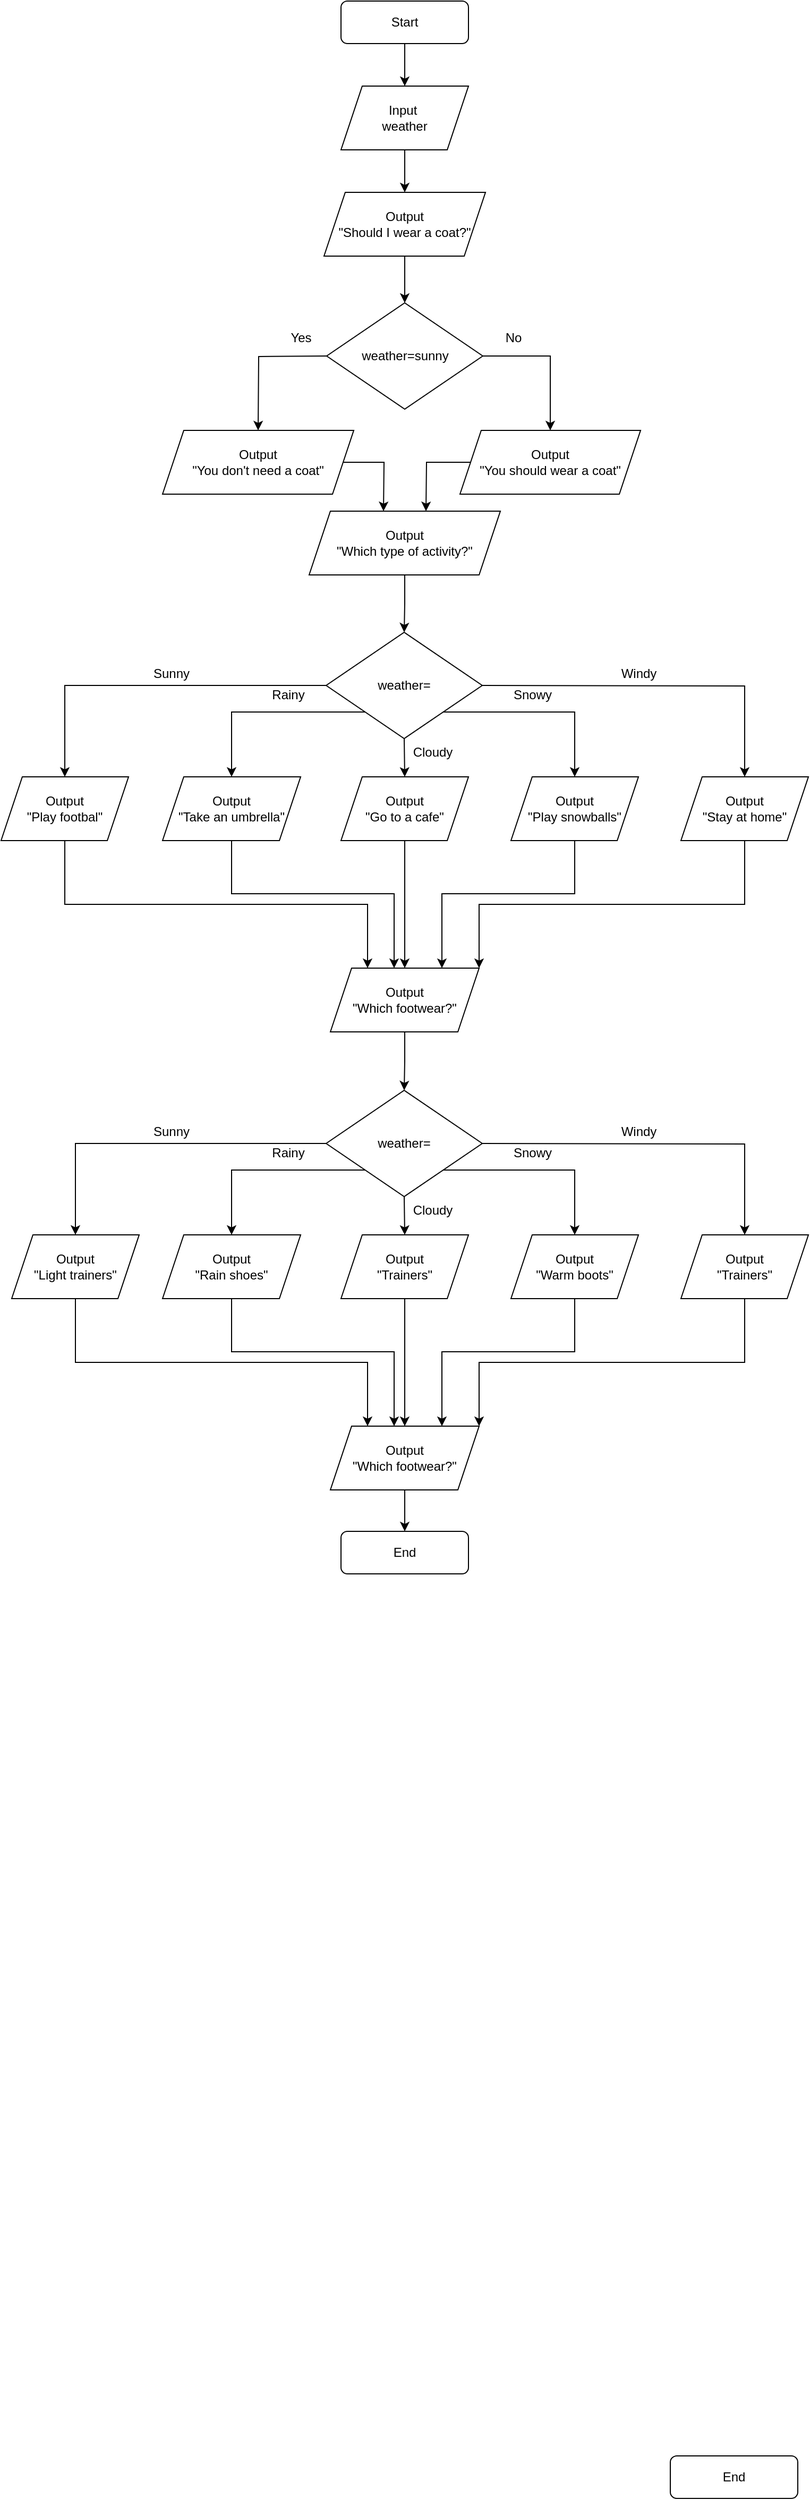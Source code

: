 <mxfile version="22.0.3" type="device">
  <diagram id="C5RBs43oDa-KdzZeNtuy" name="Page-1">
    <mxGraphModel dx="944" dy="2995" grid="1" gridSize="10" guides="1" tooltips="1" connect="1" arrows="1" fold="1" page="1" pageScale="1" pageWidth="827" pageHeight="1169" math="0" shadow="0">
      <root>
        <mxCell id="WIyWlLk6GJQsqaUBKTNV-0" />
        <mxCell id="WIyWlLk6GJQsqaUBKTNV-1" parent="WIyWlLk6GJQsqaUBKTNV-0" />
        <mxCell id="BM7-LysXDaabkNMuNMAa-3" style="edgeStyle=orthogonalEdgeStyle;rounded=0;orthogonalLoop=1;jettySize=auto;html=1;exitX=0.5;exitY=1;exitDx=0;exitDy=0;entryX=0.5;entryY=0;entryDx=0;entryDy=0;" edge="1" parent="WIyWlLk6GJQsqaUBKTNV-1" source="WIyWlLk6GJQsqaUBKTNV-3" target="BM7-LysXDaabkNMuNMAa-0">
          <mxGeometry relative="1" as="geometry" />
        </mxCell>
        <mxCell id="WIyWlLk6GJQsqaUBKTNV-3" value="Start" style="rounded=1;whiteSpace=wrap;html=1;fontSize=12;glass=0;strokeWidth=1;shadow=0;" parent="WIyWlLk6GJQsqaUBKTNV-1" vertex="1">
          <mxGeometry x="340" y="-1810" width="120" height="40" as="geometry" />
        </mxCell>
        <mxCell id="WIyWlLk6GJQsqaUBKTNV-11" value="End" style="rounded=1;whiteSpace=wrap;html=1;fontSize=12;glass=0;strokeWidth=1;shadow=0;" parent="WIyWlLk6GJQsqaUBKTNV-1" vertex="1">
          <mxGeometry x="650" y="500" width="120" height="40" as="geometry" />
        </mxCell>
        <mxCell id="BM7-LysXDaabkNMuNMAa-22" style="edgeStyle=orthogonalEdgeStyle;rounded=0;orthogonalLoop=1;jettySize=auto;html=1;exitX=0.5;exitY=1;exitDx=0;exitDy=0;entryX=0.5;entryY=0;entryDx=0;entryDy=0;" edge="1" parent="WIyWlLk6GJQsqaUBKTNV-1" source="BM7-LysXDaabkNMuNMAa-0" target="BM7-LysXDaabkNMuNMAa-21">
          <mxGeometry relative="1" as="geometry" />
        </mxCell>
        <mxCell id="BM7-LysXDaabkNMuNMAa-0" value="Input&amp;nbsp;&lt;br&gt;weather" style="shape=parallelogram;perimeter=parallelogramPerimeter;whiteSpace=wrap;html=1;fixedSize=1;" vertex="1" parent="WIyWlLk6GJQsqaUBKTNV-1">
          <mxGeometry x="340" y="-1730" width="120" height="60" as="geometry" />
        </mxCell>
        <mxCell id="BM7-LysXDaabkNMuNMAa-16" style="edgeStyle=orthogonalEdgeStyle;rounded=0;orthogonalLoop=1;jettySize=auto;html=1;exitX=0;exitY=0.5;exitDx=0;exitDy=0;entryX=0.5;entryY=0;entryDx=0;entryDy=0;" edge="1" parent="WIyWlLk6GJQsqaUBKTNV-1">
          <mxGeometry relative="1" as="geometry">
            <mxPoint x="326.5" y="-1476" as="sourcePoint" />
            <mxPoint x="262" y="-1406" as="targetPoint" />
          </mxGeometry>
        </mxCell>
        <mxCell id="BM7-LysXDaabkNMuNMAa-17" style="edgeStyle=orthogonalEdgeStyle;rounded=0;orthogonalLoop=1;jettySize=auto;html=1;exitX=1;exitY=0.5;exitDx=0;exitDy=0;entryX=0.5;entryY=0;entryDx=0;entryDy=0;" edge="1" parent="WIyWlLk6GJQsqaUBKTNV-1" target="BM7-LysXDaabkNMuNMAa-10">
          <mxGeometry relative="1" as="geometry">
            <mxPoint x="473.5" y="-1476" as="sourcePoint" />
            <Array as="points">
              <mxPoint x="537" y="-1476" />
            </Array>
          </mxGeometry>
        </mxCell>
        <mxCell id="BM7-LysXDaabkNMuNMAa-4" value="weather=sunny&lt;br&gt;" style="rhombus;whiteSpace=wrap;html=1;" vertex="1" parent="WIyWlLk6GJQsqaUBKTNV-1">
          <mxGeometry x="326.5" y="-1526" width="147" height="100" as="geometry" />
        </mxCell>
        <mxCell id="BM7-LysXDaabkNMuNMAa-36" style="edgeStyle=orthogonalEdgeStyle;rounded=0;orthogonalLoop=1;jettySize=auto;html=1;exitX=1;exitY=0.5;exitDx=0;exitDy=0;" edge="1" parent="WIyWlLk6GJQsqaUBKTNV-1" source="BM7-LysXDaabkNMuNMAa-9">
          <mxGeometry relative="1" as="geometry">
            <mxPoint x="380" y="-1330" as="targetPoint" />
          </mxGeometry>
        </mxCell>
        <mxCell id="BM7-LysXDaabkNMuNMAa-9" value="Output&lt;br&gt;&quot;You don&#39;t need a coat&quot;" style="shape=parallelogram;perimeter=parallelogramPerimeter;whiteSpace=wrap;html=1;fixedSize=1;" vertex="1" parent="WIyWlLk6GJQsqaUBKTNV-1">
          <mxGeometry x="172" y="-1406" width="180" height="60" as="geometry" />
        </mxCell>
        <mxCell id="BM7-LysXDaabkNMuNMAa-35" style="edgeStyle=orthogonalEdgeStyle;rounded=0;orthogonalLoop=1;jettySize=auto;html=1;exitX=0;exitY=0.5;exitDx=0;exitDy=0;" edge="1" parent="WIyWlLk6GJQsqaUBKTNV-1" source="BM7-LysXDaabkNMuNMAa-10">
          <mxGeometry relative="1" as="geometry">
            <mxPoint x="420" y="-1330" as="targetPoint" />
          </mxGeometry>
        </mxCell>
        <mxCell id="BM7-LysXDaabkNMuNMAa-10" value="Output&lt;br&gt;&quot;You should wear a coat&quot;" style="shape=parallelogram;perimeter=parallelogramPerimeter;whiteSpace=wrap;html=1;fixedSize=1;" vertex="1" parent="WIyWlLk6GJQsqaUBKTNV-1">
          <mxGeometry x="452" y="-1406" width="170" height="60" as="geometry" />
        </mxCell>
        <mxCell id="BM7-LysXDaabkNMuNMAa-12" value="Yes" style="text;html=1;align=center;verticalAlign=middle;resizable=0;points=[];autosize=1;strokeColor=none;fillColor=none;" vertex="1" parent="WIyWlLk6GJQsqaUBKTNV-1">
          <mxGeometry x="282" y="-1508" width="40" height="30" as="geometry" />
        </mxCell>
        <mxCell id="BM7-LysXDaabkNMuNMAa-18" value="No" style="text;html=1;align=center;verticalAlign=middle;resizable=0;points=[];autosize=1;strokeColor=none;fillColor=none;" vertex="1" parent="WIyWlLk6GJQsqaUBKTNV-1">
          <mxGeometry x="482" y="-1508" width="40" height="30" as="geometry" />
        </mxCell>
        <mxCell id="BM7-LysXDaabkNMuNMAa-32" style="edgeStyle=orthogonalEdgeStyle;rounded=0;orthogonalLoop=1;jettySize=auto;html=1;exitX=1;exitY=0.5;exitDx=0;exitDy=0;entryX=0.5;entryY=0;entryDx=0;entryDy=0;" edge="1" parent="WIyWlLk6GJQsqaUBKTNV-1" target="BM7-LysXDaabkNMuNMAa-43">
          <mxGeometry relative="1" as="geometry">
            <mxPoint x="720" y="-1090" as="targetPoint" />
            <mxPoint x="473" y="-1166" as="sourcePoint" />
          </mxGeometry>
        </mxCell>
        <mxCell id="BM7-LysXDaabkNMuNMAa-46" style="edgeStyle=orthogonalEdgeStyle;rounded=0;orthogonalLoop=1;jettySize=auto;html=1;exitX=0;exitY=0.5;exitDx=0;exitDy=0;" edge="1" parent="WIyWlLk6GJQsqaUBKTNV-1" source="BM7-LysXDaabkNMuNMAa-19" target="BM7-LysXDaabkNMuNMAa-40">
          <mxGeometry relative="1" as="geometry" />
        </mxCell>
        <mxCell id="BM7-LysXDaabkNMuNMAa-47" style="edgeStyle=orthogonalEdgeStyle;rounded=0;orthogonalLoop=1;jettySize=auto;html=1;exitX=0;exitY=1;exitDx=0;exitDy=0;entryX=0.5;entryY=0;entryDx=0;entryDy=0;" edge="1" parent="WIyWlLk6GJQsqaUBKTNV-1" source="BM7-LysXDaabkNMuNMAa-19" target="BM7-LysXDaabkNMuNMAa-41">
          <mxGeometry relative="1" as="geometry" />
        </mxCell>
        <mxCell id="BM7-LysXDaabkNMuNMAa-48" style="edgeStyle=orthogonalEdgeStyle;rounded=0;orthogonalLoop=1;jettySize=auto;html=1;exitX=1;exitY=1;exitDx=0;exitDy=0;entryX=0.5;entryY=0;entryDx=0;entryDy=0;" edge="1" parent="WIyWlLk6GJQsqaUBKTNV-1" source="BM7-LysXDaabkNMuNMAa-19" target="BM7-LysXDaabkNMuNMAa-42">
          <mxGeometry relative="1" as="geometry" />
        </mxCell>
        <mxCell id="BM7-LysXDaabkNMuNMAa-49" style="edgeStyle=orthogonalEdgeStyle;rounded=0;orthogonalLoop=1;jettySize=auto;html=1;exitX=0.5;exitY=1;exitDx=0;exitDy=0;" edge="1" parent="WIyWlLk6GJQsqaUBKTNV-1" source="BM7-LysXDaabkNMuNMAa-19">
          <mxGeometry relative="1" as="geometry">
            <mxPoint x="400" y="-1080" as="targetPoint" />
          </mxGeometry>
        </mxCell>
        <mxCell id="BM7-LysXDaabkNMuNMAa-19" value="weather=" style="rhombus;whiteSpace=wrap;html=1;" vertex="1" parent="WIyWlLk6GJQsqaUBKTNV-1">
          <mxGeometry x="326" y="-1216" width="147" height="100" as="geometry" />
        </mxCell>
        <mxCell id="BM7-LysXDaabkNMuNMAa-23" style="edgeStyle=orthogonalEdgeStyle;rounded=0;orthogonalLoop=1;jettySize=auto;html=1;exitX=0.5;exitY=1;exitDx=0;exitDy=0;entryX=0.5;entryY=0;entryDx=0;entryDy=0;" edge="1" parent="WIyWlLk6GJQsqaUBKTNV-1" source="BM7-LysXDaabkNMuNMAa-21" target="BM7-LysXDaabkNMuNMAa-4">
          <mxGeometry relative="1" as="geometry" />
        </mxCell>
        <mxCell id="BM7-LysXDaabkNMuNMAa-21" value="Output&lt;br&gt;&quot;Should I wear a coat?&quot;" style="shape=parallelogram;perimeter=parallelogramPerimeter;whiteSpace=wrap;html=1;fixedSize=1;" vertex="1" parent="WIyWlLk6GJQsqaUBKTNV-1">
          <mxGeometry x="324" y="-1630" width="152" height="60" as="geometry" />
        </mxCell>
        <mxCell id="BM7-LysXDaabkNMuNMAa-26" style="edgeStyle=orthogonalEdgeStyle;rounded=0;orthogonalLoop=1;jettySize=auto;html=1;exitX=0.5;exitY=1;exitDx=0;exitDy=0;entryX=0.5;entryY=0;entryDx=0;entryDy=0;" edge="1" parent="WIyWlLk6GJQsqaUBKTNV-1" source="BM7-LysXDaabkNMuNMAa-24" target="BM7-LysXDaabkNMuNMAa-19">
          <mxGeometry relative="1" as="geometry" />
        </mxCell>
        <mxCell id="BM7-LysXDaabkNMuNMAa-24" value="Output&lt;br&gt;&quot;Which type of activity?&quot;" style="shape=parallelogram;perimeter=parallelogramPerimeter;whiteSpace=wrap;html=1;fixedSize=1;" vertex="1" parent="WIyWlLk6GJQsqaUBKTNV-1">
          <mxGeometry x="310" y="-1330" width="180" height="60" as="geometry" />
        </mxCell>
        <mxCell id="BM7-LysXDaabkNMuNMAa-37" value="Sunny" style="text;html=1;align=center;verticalAlign=middle;resizable=0;points=[];autosize=1;strokeColor=none;fillColor=none;" vertex="1" parent="WIyWlLk6GJQsqaUBKTNV-1">
          <mxGeometry x="150" y="-1192" width="60" height="30" as="geometry" />
        </mxCell>
        <mxCell id="BM7-LysXDaabkNMuNMAa-59" style="edgeStyle=orthogonalEdgeStyle;rounded=0;orthogonalLoop=1;jettySize=auto;html=1;exitX=0.5;exitY=1;exitDx=0;exitDy=0;entryX=0.25;entryY=0;entryDx=0;entryDy=0;" edge="1" parent="WIyWlLk6GJQsqaUBKTNV-1" source="BM7-LysXDaabkNMuNMAa-40" target="BM7-LysXDaabkNMuNMAa-56">
          <mxGeometry relative="1" as="geometry" />
        </mxCell>
        <mxCell id="BM7-LysXDaabkNMuNMAa-40" value="Output&lt;br&gt;&quot;Play footbal&quot;" style="shape=parallelogram;perimeter=parallelogramPerimeter;whiteSpace=wrap;html=1;fixedSize=1;" vertex="1" parent="WIyWlLk6GJQsqaUBKTNV-1">
          <mxGeometry x="20" y="-1080" width="120" height="60" as="geometry" />
        </mxCell>
        <mxCell id="BM7-LysXDaabkNMuNMAa-58" value="" style="edgeStyle=orthogonalEdgeStyle;rounded=0;orthogonalLoop=1;jettySize=auto;html=1;" edge="1" parent="WIyWlLk6GJQsqaUBKTNV-1" source="BM7-LysXDaabkNMuNMAa-41" target="BM7-LysXDaabkNMuNMAa-56">
          <mxGeometry relative="1" as="geometry">
            <Array as="points">
              <mxPoint x="237" y="-970" />
              <mxPoint x="390" y="-970" />
            </Array>
          </mxGeometry>
        </mxCell>
        <mxCell id="BM7-LysXDaabkNMuNMAa-41" value="Output&lt;br&gt;&quot;Take an umbrella&quot;" style="shape=parallelogram;perimeter=parallelogramPerimeter;whiteSpace=wrap;html=1;fixedSize=1;" vertex="1" parent="WIyWlLk6GJQsqaUBKTNV-1">
          <mxGeometry x="172" y="-1080" width="130" height="60" as="geometry" />
        </mxCell>
        <mxCell id="BM7-LysXDaabkNMuNMAa-64" style="edgeStyle=orthogonalEdgeStyle;rounded=0;orthogonalLoop=1;jettySize=auto;html=1;exitX=0.5;exitY=1;exitDx=0;exitDy=0;entryX=0.75;entryY=0;entryDx=0;entryDy=0;" edge="1" parent="WIyWlLk6GJQsqaUBKTNV-1" source="BM7-LysXDaabkNMuNMAa-42" target="BM7-LysXDaabkNMuNMAa-56">
          <mxGeometry relative="1" as="geometry">
            <mxPoint x="440" y="-920" as="targetPoint" />
            <Array as="points">
              <mxPoint x="560" y="-970" />
              <mxPoint x="435" y="-970" />
            </Array>
          </mxGeometry>
        </mxCell>
        <mxCell id="BM7-LysXDaabkNMuNMAa-42" value="Output&lt;br&gt;&quot;Play snowballs&quot;" style="shape=parallelogram;perimeter=parallelogramPerimeter;whiteSpace=wrap;html=1;fixedSize=1;" vertex="1" parent="WIyWlLk6GJQsqaUBKTNV-1">
          <mxGeometry x="500" y="-1080" width="120" height="60" as="geometry" />
        </mxCell>
        <mxCell id="BM7-LysXDaabkNMuNMAa-63" style="edgeStyle=orthogonalEdgeStyle;rounded=0;orthogonalLoop=1;jettySize=auto;html=1;exitX=0.5;exitY=1;exitDx=0;exitDy=0;entryX=1;entryY=0;entryDx=0;entryDy=0;" edge="1" parent="WIyWlLk6GJQsqaUBKTNV-1" source="BM7-LysXDaabkNMuNMAa-43" target="BM7-LysXDaabkNMuNMAa-56">
          <mxGeometry relative="1" as="geometry" />
        </mxCell>
        <mxCell id="BM7-LysXDaabkNMuNMAa-43" value="Output&lt;br&gt;&quot;Stay at home&quot;" style="shape=parallelogram;perimeter=parallelogramPerimeter;whiteSpace=wrap;html=1;fixedSize=1;" vertex="1" parent="WIyWlLk6GJQsqaUBKTNV-1">
          <mxGeometry x="660" y="-1080" width="120" height="60" as="geometry" />
        </mxCell>
        <mxCell id="BM7-LysXDaabkNMuNMAa-60" style="edgeStyle=orthogonalEdgeStyle;rounded=0;orthogonalLoop=1;jettySize=auto;html=1;exitX=0.5;exitY=1;exitDx=0;exitDy=0;entryX=0.5;entryY=0;entryDx=0;entryDy=0;" edge="1" parent="WIyWlLk6GJQsqaUBKTNV-1" source="BM7-LysXDaabkNMuNMAa-50" target="BM7-LysXDaabkNMuNMAa-56">
          <mxGeometry relative="1" as="geometry" />
        </mxCell>
        <mxCell id="BM7-LysXDaabkNMuNMAa-50" value="Output&lt;br&gt;&quot;Go to a cafe&quot;" style="shape=parallelogram;perimeter=parallelogramPerimeter;whiteSpace=wrap;html=1;fixedSize=1;" vertex="1" parent="WIyWlLk6GJQsqaUBKTNV-1">
          <mxGeometry x="340" y="-1080" width="120" height="60" as="geometry" />
        </mxCell>
        <mxCell id="BM7-LysXDaabkNMuNMAa-51" value="Cloudy" style="text;html=1;align=center;verticalAlign=middle;resizable=0;points=[];autosize=1;strokeColor=none;fillColor=none;" vertex="1" parent="WIyWlLk6GJQsqaUBKTNV-1">
          <mxGeometry x="396" y="-1118" width="60" height="30" as="geometry" />
        </mxCell>
        <mxCell id="BM7-LysXDaabkNMuNMAa-52" value="Rainy" style="text;html=1;align=center;verticalAlign=middle;resizable=0;points=[];autosize=1;strokeColor=none;fillColor=none;" vertex="1" parent="WIyWlLk6GJQsqaUBKTNV-1">
          <mxGeometry x="265" y="-1172" width="50" height="30" as="geometry" />
        </mxCell>
        <mxCell id="BM7-LysXDaabkNMuNMAa-53" value="Snowy" style="text;html=1;align=center;verticalAlign=middle;resizable=0;points=[];autosize=1;strokeColor=none;fillColor=none;" vertex="1" parent="WIyWlLk6GJQsqaUBKTNV-1">
          <mxGeometry x="490" y="-1172" width="60" height="30" as="geometry" />
        </mxCell>
        <mxCell id="BM7-LysXDaabkNMuNMAa-55" value="Windy" style="text;html=1;align=center;verticalAlign=middle;resizable=0;points=[];autosize=1;strokeColor=none;fillColor=none;" vertex="1" parent="WIyWlLk6GJQsqaUBKTNV-1">
          <mxGeometry x="590" y="-1192" width="60" height="30" as="geometry" />
        </mxCell>
        <mxCell id="BM7-LysXDaabkNMuNMAa-108" style="edgeStyle=orthogonalEdgeStyle;rounded=0;orthogonalLoop=1;jettySize=auto;html=1;exitX=0.5;exitY=1;exitDx=0;exitDy=0;entryX=0.5;entryY=0;entryDx=0;entryDy=0;" edge="1" parent="WIyWlLk6GJQsqaUBKTNV-1" source="BM7-LysXDaabkNMuNMAa-56" target="BM7-LysXDaabkNMuNMAa-90">
          <mxGeometry relative="1" as="geometry" />
        </mxCell>
        <mxCell id="BM7-LysXDaabkNMuNMAa-56" value="Output&lt;br&gt;&quot;Which footwear?&quot;" style="shape=parallelogram;perimeter=parallelogramPerimeter;whiteSpace=wrap;html=1;fixedSize=1;" vertex="1" parent="WIyWlLk6GJQsqaUBKTNV-1">
          <mxGeometry x="330" y="-900" width="140" height="60" as="geometry" />
        </mxCell>
        <mxCell id="BM7-LysXDaabkNMuNMAa-85" style="edgeStyle=orthogonalEdgeStyle;rounded=0;orthogonalLoop=1;jettySize=auto;html=1;exitX=1;exitY=0.5;exitDx=0;exitDy=0;entryX=0.5;entryY=0;entryDx=0;entryDy=0;" edge="1" parent="WIyWlLk6GJQsqaUBKTNV-1" target="BM7-LysXDaabkNMuNMAa-100">
          <mxGeometry relative="1" as="geometry">
            <mxPoint x="720" y="-659" as="targetPoint" />
            <mxPoint x="473" y="-735" as="sourcePoint" />
          </mxGeometry>
        </mxCell>
        <mxCell id="BM7-LysXDaabkNMuNMAa-87" style="edgeStyle=orthogonalEdgeStyle;rounded=0;orthogonalLoop=1;jettySize=auto;html=1;exitX=0;exitY=1;exitDx=0;exitDy=0;entryX=0.5;entryY=0;entryDx=0;entryDy=0;" edge="1" parent="WIyWlLk6GJQsqaUBKTNV-1" source="BM7-LysXDaabkNMuNMAa-90" target="BM7-LysXDaabkNMuNMAa-96">
          <mxGeometry relative="1" as="geometry" />
        </mxCell>
        <mxCell id="BM7-LysXDaabkNMuNMAa-88" style="edgeStyle=orthogonalEdgeStyle;rounded=0;orthogonalLoop=1;jettySize=auto;html=1;exitX=1;exitY=1;exitDx=0;exitDy=0;entryX=0.5;entryY=0;entryDx=0;entryDy=0;" edge="1" parent="WIyWlLk6GJQsqaUBKTNV-1" source="BM7-LysXDaabkNMuNMAa-90" target="BM7-LysXDaabkNMuNMAa-98">
          <mxGeometry relative="1" as="geometry" />
        </mxCell>
        <mxCell id="BM7-LysXDaabkNMuNMAa-89" style="edgeStyle=orthogonalEdgeStyle;rounded=0;orthogonalLoop=1;jettySize=auto;html=1;exitX=0.5;exitY=1;exitDx=0;exitDy=0;" edge="1" parent="WIyWlLk6GJQsqaUBKTNV-1" source="BM7-LysXDaabkNMuNMAa-90">
          <mxGeometry relative="1" as="geometry">
            <mxPoint x="400" y="-649" as="targetPoint" />
          </mxGeometry>
        </mxCell>
        <mxCell id="BM7-LysXDaabkNMuNMAa-109" style="edgeStyle=orthogonalEdgeStyle;rounded=0;orthogonalLoop=1;jettySize=auto;html=1;exitX=0;exitY=0.5;exitDx=0;exitDy=0;entryX=0.5;entryY=0;entryDx=0;entryDy=0;" edge="1" parent="WIyWlLk6GJQsqaUBKTNV-1" source="BM7-LysXDaabkNMuNMAa-90" target="BM7-LysXDaabkNMuNMAa-94">
          <mxGeometry relative="1" as="geometry" />
        </mxCell>
        <mxCell id="BM7-LysXDaabkNMuNMAa-90" value="weather=" style="rhombus;whiteSpace=wrap;html=1;" vertex="1" parent="WIyWlLk6GJQsqaUBKTNV-1">
          <mxGeometry x="326" y="-785" width="147" height="100" as="geometry" />
        </mxCell>
        <mxCell id="BM7-LysXDaabkNMuNMAa-92" value="Sunny" style="text;html=1;align=center;verticalAlign=middle;resizable=0;points=[];autosize=1;strokeColor=none;fillColor=none;" vertex="1" parent="WIyWlLk6GJQsqaUBKTNV-1">
          <mxGeometry x="150" y="-761" width="60" height="30" as="geometry" />
        </mxCell>
        <mxCell id="BM7-LysXDaabkNMuNMAa-110" style="edgeStyle=orthogonalEdgeStyle;rounded=0;orthogonalLoop=1;jettySize=auto;html=1;exitX=0.5;exitY=1;exitDx=0;exitDy=0;entryX=0.25;entryY=0;entryDx=0;entryDy=0;" edge="1" parent="WIyWlLk6GJQsqaUBKTNV-1" source="BM7-LysXDaabkNMuNMAa-94" target="BM7-LysXDaabkNMuNMAa-107">
          <mxGeometry relative="1" as="geometry" />
        </mxCell>
        <mxCell id="BM7-LysXDaabkNMuNMAa-94" value="Output&lt;br&gt;&quot;Light trainers&quot;" style="shape=parallelogram;perimeter=parallelogramPerimeter;whiteSpace=wrap;html=1;fixedSize=1;" vertex="1" parent="WIyWlLk6GJQsqaUBKTNV-1">
          <mxGeometry x="30" y="-649" width="120" height="60" as="geometry" />
        </mxCell>
        <mxCell id="BM7-LysXDaabkNMuNMAa-95" value="" style="edgeStyle=orthogonalEdgeStyle;rounded=0;orthogonalLoop=1;jettySize=auto;html=1;" edge="1" parent="WIyWlLk6GJQsqaUBKTNV-1" source="BM7-LysXDaabkNMuNMAa-96" target="BM7-LysXDaabkNMuNMAa-107">
          <mxGeometry relative="1" as="geometry">
            <Array as="points">
              <mxPoint x="237" y="-539" />
              <mxPoint x="390" y="-539" />
            </Array>
          </mxGeometry>
        </mxCell>
        <mxCell id="BM7-LysXDaabkNMuNMAa-96" value="Output&lt;br&gt;&quot;Rain shoes&quot;" style="shape=parallelogram;perimeter=parallelogramPerimeter;whiteSpace=wrap;html=1;fixedSize=1;" vertex="1" parent="WIyWlLk6GJQsqaUBKTNV-1">
          <mxGeometry x="172" y="-649" width="130" height="60" as="geometry" />
        </mxCell>
        <mxCell id="BM7-LysXDaabkNMuNMAa-97" style="edgeStyle=orthogonalEdgeStyle;rounded=0;orthogonalLoop=1;jettySize=auto;html=1;exitX=0.5;exitY=1;exitDx=0;exitDy=0;entryX=0.75;entryY=0;entryDx=0;entryDy=0;" edge="1" parent="WIyWlLk6GJQsqaUBKTNV-1" source="BM7-LysXDaabkNMuNMAa-98" target="BM7-LysXDaabkNMuNMAa-107">
          <mxGeometry relative="1" as="geometry">
            <mxPoint x="440" y="-489" as="targetPoint" />
            <Array as="points">
              <mxPoint x="560" y="-539" />
              <mxPoint x="435" y="-539" />
            </Array>
          </mxGeometry>
        </mxCell>
        <mxCell id="BM7-LysXDaabkNMuNMAa-98" value="Output&lt;br&gt;&quot;Warm boots&quot;" style="shape=parallelogram;perimeter=parallelogramPerimeter;whiteSpace=wrap;html=1;fixedSize=1;" vertex="1" parent="WIyWlLk6GJQsqaUBKTNV-1">
          <mxGeometry x="500" y="-649" width="120" height="60" as="geometry" />
        </mxCell>
        <mxCell id="BM7-LysXDaabkNMuNMAa-99" style="edgeStyle=orthogonalEdgeStyle;rounded=0;orthogonalLoop=1;jettySize=auto;html=1;exitX=0.5;exitY=1;exitDx=0;exitDy=0;entryX=1;entryY=0;entryDx=0;entryDy=0;" edge="1" parent="WIyWlLk6GJQsqaUBKTNV-1" source="BM7-LysXDaabkNMuNMAa-100" target="BM7-LysXDaabkNMuNMAa-107">
          <mxGeometry relative="1" as="geometry" />
        </mxCell>
        <mxCell id="BM7-LysXDaabkNMuNMAa-100" value="Output&lt;br&gt;&quot;Trainers&quot;" style="shape=parallelogram;perimeter=parallelogramPerimeter;whiteSpace=wrap;html=1;fixedSize=1;" vertex="1" parent="WIyWlLk6GJQsqaUBKTNV-1">
          <mxGeometry x="660" y="-649" width="120" height="60" as="geometry" />
        </mxCell>
        <mxCell id="BM7-LysXDaabkNMuNMAa-101" style="edgeStyle=orthogonalEdgeStyle;rounded=0;orthogonalLoop=1;jettySize=auto;html=1;exitX=0.5;exitY=1;exitDx=0;exitDy=0;entryX=0.5;entryY=0;entryDx=0;entryDy=0;" edge="1" parent="WIyWlLk6GJQsqaUBKTNV-1" source="BM7-LysXDaabkNMuNMAa-102" target="BM7-LysXDaabkNMuNMAa-107">
          <mxGeometry relative="1" as="geometry" />
        </mxCell>
        <mxCell id="BM7-LysXDaabkNMuNMAa-102" value="Output&lt;br&gt;&quot;Trainers&quot;" style="shape=parallelogram;perimeter=parallelogramPerimeter;whiteSpace=wrap;html=1;fixedSize=1;" vertex="1" parent="WIyWlLk6GJQsqaUBKTNV-1">
          <mxGeometry x="340" y="-649" width="120" height="60" as="geometry" />
        </mxCell>
        <mxCell id="BM7-LysXDaabkNMuNMAa-103" value="Cloudy" style="text;html=1;align=center;verticalAlign=middle;resizable=0;points=[];autosize=1;strokeColor=none;fillColor=none;" vertex="1" parent="WIyWlLk6GJQsqaUBKTNV-1">
          <mxGeometry x="396" y="-687" width="60" height="30" as="geometry" />
        </mxCell>
        <mxCell id="BM7-LysXDaabkNMuNMAa-104" value="Rainy" style="text;html=1;align=center;verticalAlign=middle;resizable=0;points=[];autosize=1;strokeColor=none;fillColor=none;" vertex="1" parent="WIyWlLk6GJQsqaUBKTNV-1">
          <mxGeometry x="265" y="-741" width="50" height="30" as="geometry" />
        </mxCell>
        <mxCell id="BM7-LysXDaabkNMuNMAa-105" value="Snowy" style="text;html=1;align=center;verticalAlign=middle;resizable=0;points=[];autosize=1;strokeColor=none;fillColor=none;" vertex="1" parent="WIyWlLk6GJQsqaUBKTNV-1">
          <mxGeometry x="490" y="-741" width="60" height="30" as="geometry" />
        </mxCell>
        <mxCell id="BM7-LysXDaabkNMuNMAa-106" value="Windy" style="text;html=1;align=center;verticalAlign=middle;resizable=0;points=[];autosize=1;strokeColor=none;fillColor=none;" vertex="1" parent="WIyWlLk6GJQsqaUBKTNV-1">
          <mxGeometry x="590" y="-761" width="60" height="30" as="geometry" />
        </mxCell>
        <mxCell id="BM7-LysXDaabkNMuNMAa-112" style="edgeStyle=orthogonalEdgeStyle;rounded=0;orthogonalLoop=1;jettySize=auto;html=1;exitX=0.5;exitY=1;exitDx=0;exitDy=0;entryX=0.5;entryY=0;entryDx=0;entryDy=0;" edge="1" parent="WIyWlLk6GJQsqaUBKTNV-1" source="BM7-LysXDaabkNMuNMAa-107" target="BM7-LysXDaabkNMuNMAa-111">
          <mxGeometry relative="1" as="geometry" />
        </mxCell>
        <mxCell id="BM7-LysXDaabkNMuNMAa-107" value="Output&lt;br&gt;&quot;Which footwear?&quot;" style="shape=parallelogram;perimeter=parallelogramPerimeter;whiteSpace=wrap;html=1;fixedSize=1;" vertex="1" parent="WIyWlLk6GJQsqaUBKTNV-1">
          <mxGeometry x="330" y="-469" width="140" height="60" as="geometry" />
        </mxCell>
        <mxCell id="BM7-LysXDaabkNMuNMAa-111" value="End" style="rounded=1;whiteSpace=wrap;html=1;" vertex="1" parent="WIyWlLk6GJQsqaUBKTNV-1">
          <mxGeometry x="340" y="-370" width="120" height="40" as="geometry" />
        </mxCell>
      </root>
    </mxGraphModel>
  </diagram>
</mxfile>
